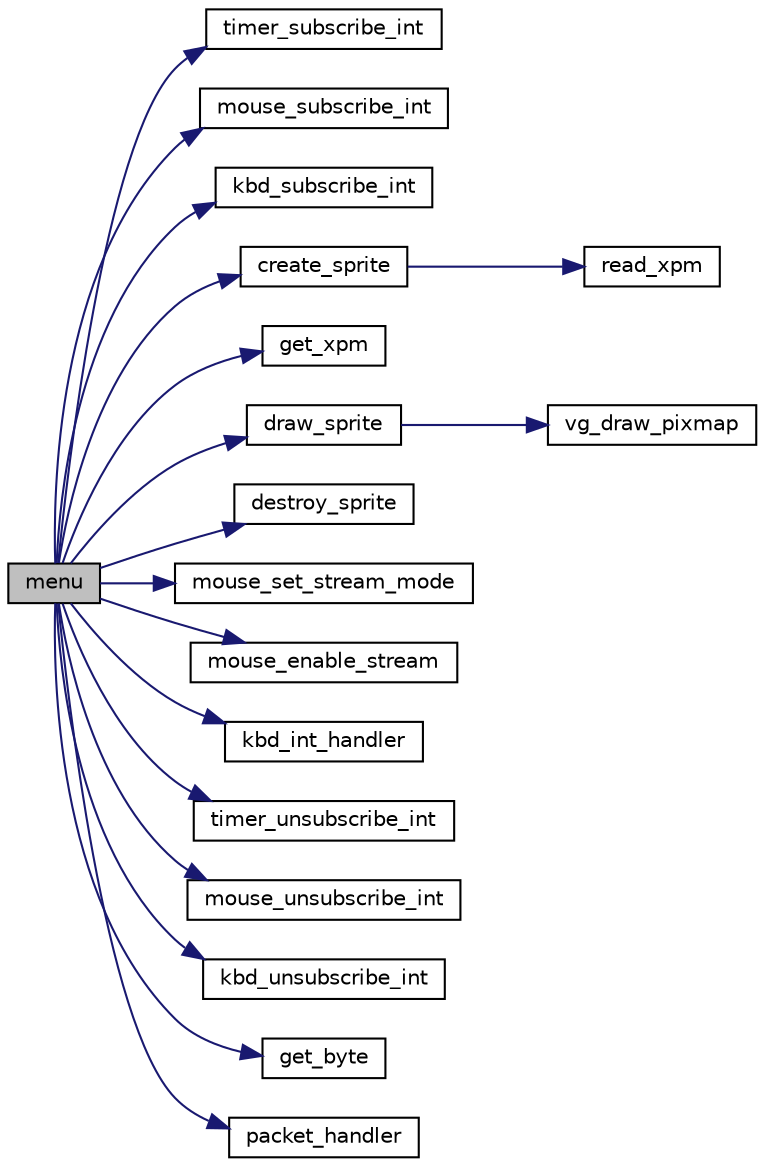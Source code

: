 digraph "menu"
{
  edge [fontname="Helvetica",fontsize="10",labelfontname="Helvetica",labelfontsize="10"];
  node [fontname="Helvetica",fontsize="10",shape=record];
  rankdir="LR";
  Node1 [label="menu",height=0.2,width=0.4,color="black", fillcolor="grey75", style="filled", fontcolor="black"];
  Node1 -> Node2 [color="midnightblue",fontsize="10",style="solid",fontname="Helvetica"];
  Node2 [label="timer_subscribe_int",height=0.2,width=0.4,color="black", fillcolor="white", style="filled",URL="$timer_8c.html#a915070da84f7a3baa2e0fe634cb4bcd8",tooltip="Subscribes and enables Timer 0 interrupts. "];
  Node1 -> Node3 [color="midnightblue",fontsize="10",style="solid",fontname="Helvetica"];
  Node3 [label="mouse_subscribe_int",height=0.2,width=0.4,color="black", fillcolor="white", style="filled",URL="$mouse_8c.html#a99506573209b197b84ee22a228b89fbd",tooltip="Subscribes to the mouse&#39;s interrupts. "];
  Node1 -> Node4 [color="midnightblue",fontsize="10",style="solid",fontname="Helvetica"];
  Node4 [label="kbd_subscribe_int",height=0.2,width=0.4,color="black", fillcolor="white", style="filled",URL="$kbd_8c.html#a77e2ed8f53e0fae3f4005fa26c6d2692",tooltip="Subscribes to the keyboard&#39;s interrupts. "];
  Node1 -> Node5 [color="midnightblue",fontsize="10",style="solid",fontname="Helvetica"];
  Node5 [label="create_sprite",height=0.2,width=0.4,color="black", fillcolor="white", style="filled",URL="$sprite_8c.html#a585fbaeb1d5f34bb4e1393e7e99697dd",tooltip="Creates a sprite. "];
  Node5 -> Node6 [color="midnightblue",fontsize="10",style="solid",fontname="Helvetica"];
  Node6 [label="read_xpm",height=0.2,width=0.4,color="black", fillcolor="white", style="filled",URL="$xpm_8c.html#a05b2c5e4dbcaffa701703b50a2111783"];
  Node1 -> Node7 [color="midnightblue",fontsize="10",style="solid",fontname="Helvetica"];
  Node7 [label="get_xpm",height=0.2,width=0.4,color="black", fillcolor="white", style="filled",URL="$xpm_8c.html#a49aa32a94f19bdfe39a1c160ac741990",tooltip="Returns the desired xpm. "];
  Node1 -> Node8 [color="midnightblue",fontsize="10",style="solid",fontname="Helvetica"];
  Node8 [label="draw_sprite",height=0.2,width=0.4,color="black", fillcolor="white", style="filled",URL="$sprite_8c.html#a65b342bdee0447b4d253a3fcfc95d78b",tooltip="Draws a sprite. "];
  Node8 -> Node9 [color="midnightblue",fontsize="10",style="solid",fontname="Helvetica"];
  Node9 [label="vg_draw_pixmap",height=0.2,width=0.4,color="black", fillcolor="white", style="filled",URL="$video__gr_8c.html#a8d61f47c55916ab299a43f7fd799d04d",tooltip="Draws a pixmap on the given buffer. "];
  Node1 -> Node10 [color="midnightblue",fontsize="10",style="solid",fontname="Helvetica"];
  Node10 [label="destroy_sprite",height=0.2,width=0.4,color="black", fillcolor="white", style="filled",URL="$sprite_8c.html#af16c6befaac9ffb673b9e3c798d542ed",tooltip="Frees the memory occupied by the sprite. "];
  Node1 -> Node11 [color="midnightblue",fontsize="10",style="solid",fontname="Helvetica"];
  Node11 [label="mouse_set_stream_mode",height=0.2,width=0.4,color="black", fillcolor="white", style="filled",URL="$mouse_8c.html#a16a521d1919cbd8f434d8b5d535a639b",tooltip="Sends the Set Stream Mode command to port 0x64. "];
  Node1 -> Node12 [color="midnightblue",fontsize="10",style="solid",fontname="Helvetica"];
  Node12 [label="mouse_enable_stream",height=0.2,width=0.4,color="black", fillcolor="white", style="filled",URL="$mouse_8c.html#a6d00dfd9c62a4446f67caea39b64d463",tooltip="Sends the Enable Sending Data Packets command to port 0x64. "];
  Node1 -> Node13 [color="midnightblue",fontsize="10",style="solid",fontname="Helvetica"];
  Node13 [label="kbd_int_handler",height=0.2,width=0.4,color="black", fillcolor="white", style="filled",URL="$kbd_8c.html#a76c3491bce9f85cce38e6af329b94d15",tooltip="Unsubscribes from the keyboard&#39;s interrupts. "];
  Node1 -> Node14 [color="midnightblue",fontsize="10",style="solid",fontname="Helvetica"];
  Node14 [label="timer_unsubscribe_int",height=0.2,width=0.4,color="black", fillcolor="white", style="filled",URL="$kbd_8h.html#ab9eea51549744bca5c5c923b388bb4ee",tooltip="Unsubscribes from the keyboard&#39;s interrupts. "];
  Node1 -> Node15 [color="midnightblue",fontsize="10",style="solid",fontname="Helvetica"];
  Node15 [label="mouse_unsubscribe_int",height=0.2,width=0.4,color="black", fillcolor="white", style="filled",URL="$mouse_8c.html#a685ad2706aca36d9869a30a19b9f446a",tooltip="Unsubscribes from the mouse&#39;s interrupts. "];
  Node1 -> Node16 [color="midnightblue",fontsize="10",style="solid",fontname="Helvetica"];
  Node16 [label="kbd_unsubscribe_int",height=0.2,width=0.4,color="black", fillcolor="white", style="filled",URL="$kbd_8c.html#a5bdf6cfb570c375192b0d87913b65c57"];
  Node1 -> Node17 [color="midnightblue",fontsize="10",style="solid",fontname="Helvetica"];
  Node17 [label="get_byte",height=0.2,width=0.4,color="black", fillcolor="white", style="filled",URL="$mouse_8c.html#a59b282691a2a3edde462f7b36351a74a",tooltip="Receives the data in port 0x60. "];
  Node1 -> Node18 [color="midnightblue",fontsize="10",style="solid",fontname="Helvetica"];
  Node18 [label="packet_handler",height=0.2,width=0.4,color="black", fillcolor="white", style="filled",URL="$mouse_8c.html#a04bd9f2c1818e56a4604e290a068842b",tooltip="Receives a mouse data packet and updates the sprite&#39;s coordinates accordingly. "];
}
